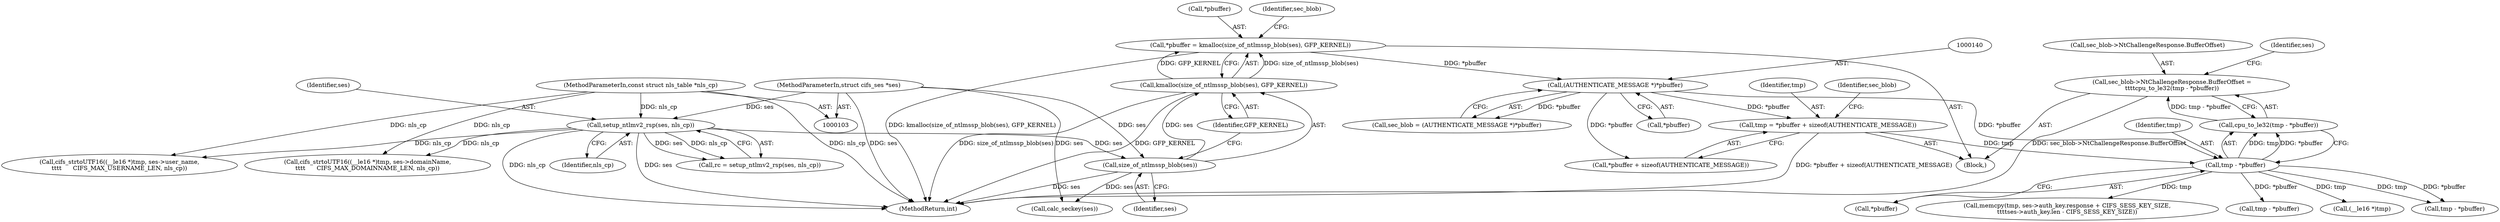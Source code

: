 digraph "0_linux_cabfb3680f78981d26c078a26e5c748531257ebb@pointer" {
"1000231" [label="(Call,sec_blob->NtChallengeResponse.BufferOffset =\n\t\t\t\tcpu_to_le32(tmp - *pbuffer))"];
"1000237" [label="(Call,cpu_to_le32(tmp - *pbuffer))"];
"1000238" [label="(Call,tmp - *pbuffer)"];
"1000195" [label="(Call,tmp = *pbuffer + sizeof(AUTHENTICATE_MESSAGE))"];
"1000139" [label="(Call,(AUTHENTICATE_MESSAGE *)*pbuffer)"];
"1000130" [label="(Call,*pbuffer = kmalloc(size_of_ntlmssp_blob(ses), GFP_KERNEL))"];
"1000133" [label="(Call,kmalloc(size_of_ntlmssp_blob(ses), GFP_KERNEL))"];
"1000134" [label="(Call,size_of_ntlmssp_blob(ses))"];
"1000115" [label="(Call,setup_ntlmv2_rsp(ses, nls_cp))"];
"1000106" [label="(MethodParameterIn,struct cifs_ses *ses)"];
"1000107" [label="(MethodParameterIn,const struct nls_table *nls_cp)"];
"1000116" [label="(Identifier,ses)"];
"1000240" [label="(Call,*pbuffer)"];
"1000131" [label="(Call,*pbuffer)"];
"1000249" [label="(Call,memcpy(tmp, ses->auth_key.response + CIFS_SESS_KEY_SIZE,\n\t\t\t\tses->auth_key.len - CIFS_SESS_KEY_SIZE))"];
"1000358" [label="(Call,cifs_strtoUTF16((__le16 *)tmp, ses->domainName,\n\t\t\t\t      CIFS_MAX_DOMAINNAME_LEN, nls_cp))"];
"1000139" [label="(Call,(AUTHENTICATE_MESSAGE *)*pbuffer)"];
"1000204" [label="(Identifier,sec_blob)"];
"1000197" [label="(Call,*pbuffer + sizeof(AUTHENTICATE_MESSAGE))"];
"1000195" [label="(Call,tmp = *pbuffer + sizeof(AUTHENTICATE_MESSAGE))"];
"1000606" [label="(MethodReturn,int)"];
"1000136" [label="(Identifier,GFP_KERNEL)"];
"1000134" [label="(Call,size_of_ntlmssp_blob(ses))"];
"1000239" [label="(Identifier,tmp)"];
"1000141" [label="(Call,*pbuffer)"];
"1000135" [label="(Identifier,ses)"];
"1000117" [label="(Identifier,nls_cp)"];
"1000113" [label="(Call,rc = setup_ntlmv2_rsp(ses, nls_cp))"];
"1000377" [label="(Call,tmp - *pbuffer)"];
"1000108" [label="(Block,)"];
"1000137" [label="(Call,sec_blob = (AUTHENTICATE_MESSAGE *)*pbuffer)"];
"1000359" [label="(Call,(__le16 *)tmp)"];
"1000130" [label="(Call,*pbuffer = kmalloc(size_of_ntlmssp_blob(ses), GFP_KERNEL))"];
"1000115" [label="(Call,setup_ntlmv2_rsp(ses, nls_cp))"];
"1000138" [label="(Identifier,sec_blob)"];
"1000196" [label="(Identifier,tmp)"];
"1000231" [label="(Call,sec_blob->NtChallengeResponse.BufferOffset =\n\t\t\t\tcpu_to_le32(tmp - *pbuffer))"];
"1000528" [label="(Call,calc_seckey(ses))"];
"1000238" [label="(Call,tmp - *pbuffer)"];
"1000133" [label="(Call,kmalloc(size_of_ntlmssp_blob(ses), GFP_KERNEL))"];
"1000107" [label="(MethodParameterIn,const struct nls_table *nls_cp)"];
"1000232" [label="(Call,sec_blob->NtChallengeResponse.BufferOffset)"];
"1000237" [label="(Call,cpu_to_le32(tmp - *pbuffer))"];
"1000332" [label="(Call,tmp - *pbuffer)"];
"1000440" [label="(Call,cifs_strtoUTF16((__le16 *)tmp, ses->user_name,\n\t\t\t\t      CIFS_MAX_USERNAME_LEN, nls_cp))"];
"1000106" [label="(MethodParameterIn,struct cifs_ses *ses)"];
"1000245" [label="(Identifier,ses)"];
"1000231" -> "1000108"  [label="AST: "];
"1000231" -> "1000237"  [label="CFG: "];
"1000232" -> "1000231"  [label="AST: "];
"1000237" -> "1000231"  [label="AST: "];
"1000245" -> "1000231"  [label="CFG: "];
"1000231" -> "1000606"  [label="DDG: sec_blob->NtChallengeResponse.BufferOffset"];
"1000237" -> "1000231"  [label="DDG: tmp - *pbuffer"];
"1000237" -> "1000238"  [label="CFG: "];
"1000238" -> "1000237"  [label="AST: "];
"1000238" -> "1000237"  [label="DDG: tmp"];
"1000238" -> "1000237"  [label="DDG: *pbuffer"];
"1000238" -> "1000240"  [label="CFG: "];
"1000239" -> "1000238"  [label="AST: "];
"1000240" -> "1000238"  [label="AST: "];
"1000195" -> "1000238"  [label="DDG: tmp"];
"1000139" -> "1000238"  [label="DDG: *pbuffer"];
"1000238" -> "1000249"  [label="DDG: tmp"];
"1000238" -> "1000332"  [label="DDG: tmp"];
"1000238" -> "1000332"  [label="DDG: *pbuffer"];
"1000238" -> "1000359"  [label="DDG: tmp"];
"1000238" -> "1000377"  [label="DDG: *pbuffer"];
"1000195" -> "1000108"  [label="AST: "];
"1000195" -> "1000197"  [label="CFG: "];
"1000196" -> "1000195"  [label="AST: "];
"1000197" -> "1000195"  [label="AST: "];
"1000204" -> "1000195"  [label="CFG: "];
"1000195" -> "1000606"  [label="DDG: *pbuffer + sizeof(AUTHENTICATE_MESSAGE)"];
"1000139" -> "1000195"  [label="DDG: *pbuffer"];
"1000139" -> "1000137"  [label="AST: "];
"1000139" -> "1000141"  [label="CFG: "];
"1000140" -> "1000139"  [label="AST: "];
"1000141" -> "1000139"  [label="AST: "];
"1000137" -> "1000139"  [label="CFG: "];
"1000139" -> "1000137"  [label="DDG: *pbuffer"];
"1000130" -> "1000139"  [label="DDG: *pbuffer"];
"1000139" -> "1000197"  [label="DDG: *pbuffer"];
"1000130" -> "1000108"  [label="AST: "];
"1000130" -> "1000133"  [label="CFG: "];
"1000131" -> "1000130"  [label="AST: "];
"1000133" -> "1000130"  [label="AST: "];
"1000138" -> "1000130"  [label="CFG: "];
"1000130" -> "1000606"  [label="DDG: kmalloc(size_of_ntlmssp_blob(ses), GFP_KERNEL)"];
"1000133" -> "1000130"  [label="DDG: size_of_ntlmssp_blob(ses)"];
"1000133" -> "1000130"  [label="DDG: GFP_KERNEL"];
"1000133" -> "1000136"  [label="CFG: "];
"1000134" -> "1000133"  [label="AST: "];
"1000136" -> "1000133"  [label="AST: "];
"1000133" -> "1000606"  [label="DDG: size_of_ntlmssp_blob(ses)"];
"1000133" -> "1000606"  [label="DDG: GFP_KERNEL"];
"1000134" -> "1000133"  [label="DDG: ses"];
"1000134" -> "1000135"  [label="CFG: "];
"1000135" -> "1000134"  [label="AST: "];
"1000136" -> "1000134"  [label="CFG: "];
"1000134" -> "1000606"  [label="DDG: ses"];
"1000115" -> "1000134"  [label="DDG: ses"];
"1000106" -> "1000134"  [label="DDG: ses"];
"1000134" -> "1000528"  [label="DDG: ses"];
"1000115" -> "1000113"  [label="AST: "];
"1000115" -> "1000117"  [label="CFG: "];
"1000116" -> "1000115"  [label="AST: "];
"1000117" -> "1000115"  [label="AST: "];
"1000113" -> "1000115"  [label="CFG: "];
"1000115" -> "1000606"  [label="DDG: nls_cp"];
"1000115" -> "1000606"  [label="DDG: ses"];
"1000115" -> "1000113"  [label="DDG: ses"];
"1000115" -> "1000113"  [label="DDG: nls_cp"];
"1000106" -> "1000115"  [label="DDG: ses"];
"1000107" -> "1000115"  [label="DDG: nls_cp"];
"1000115" -> "1000358"  [label="DDG: nls_cp"];
"1000115" -> "1000440"  [label="DDG: nls_cp"];
"1000106" -> "1000103"  [label="AST: "];
"1000106" -> "1000606"  [label="DDG: ses"];
"1000106" -> "1000528"  [label="DDG: ses"];
"1000107" -> "1000103"  [label="AST: "];
"1000107" -> "1000606"  [label="DDG: nls_cp"];
"1000107" -> "1000358"  [label="DDG: nls_cp"];
"1000107" -> "1000440"  [label="DDG: nls_cp"];
}
